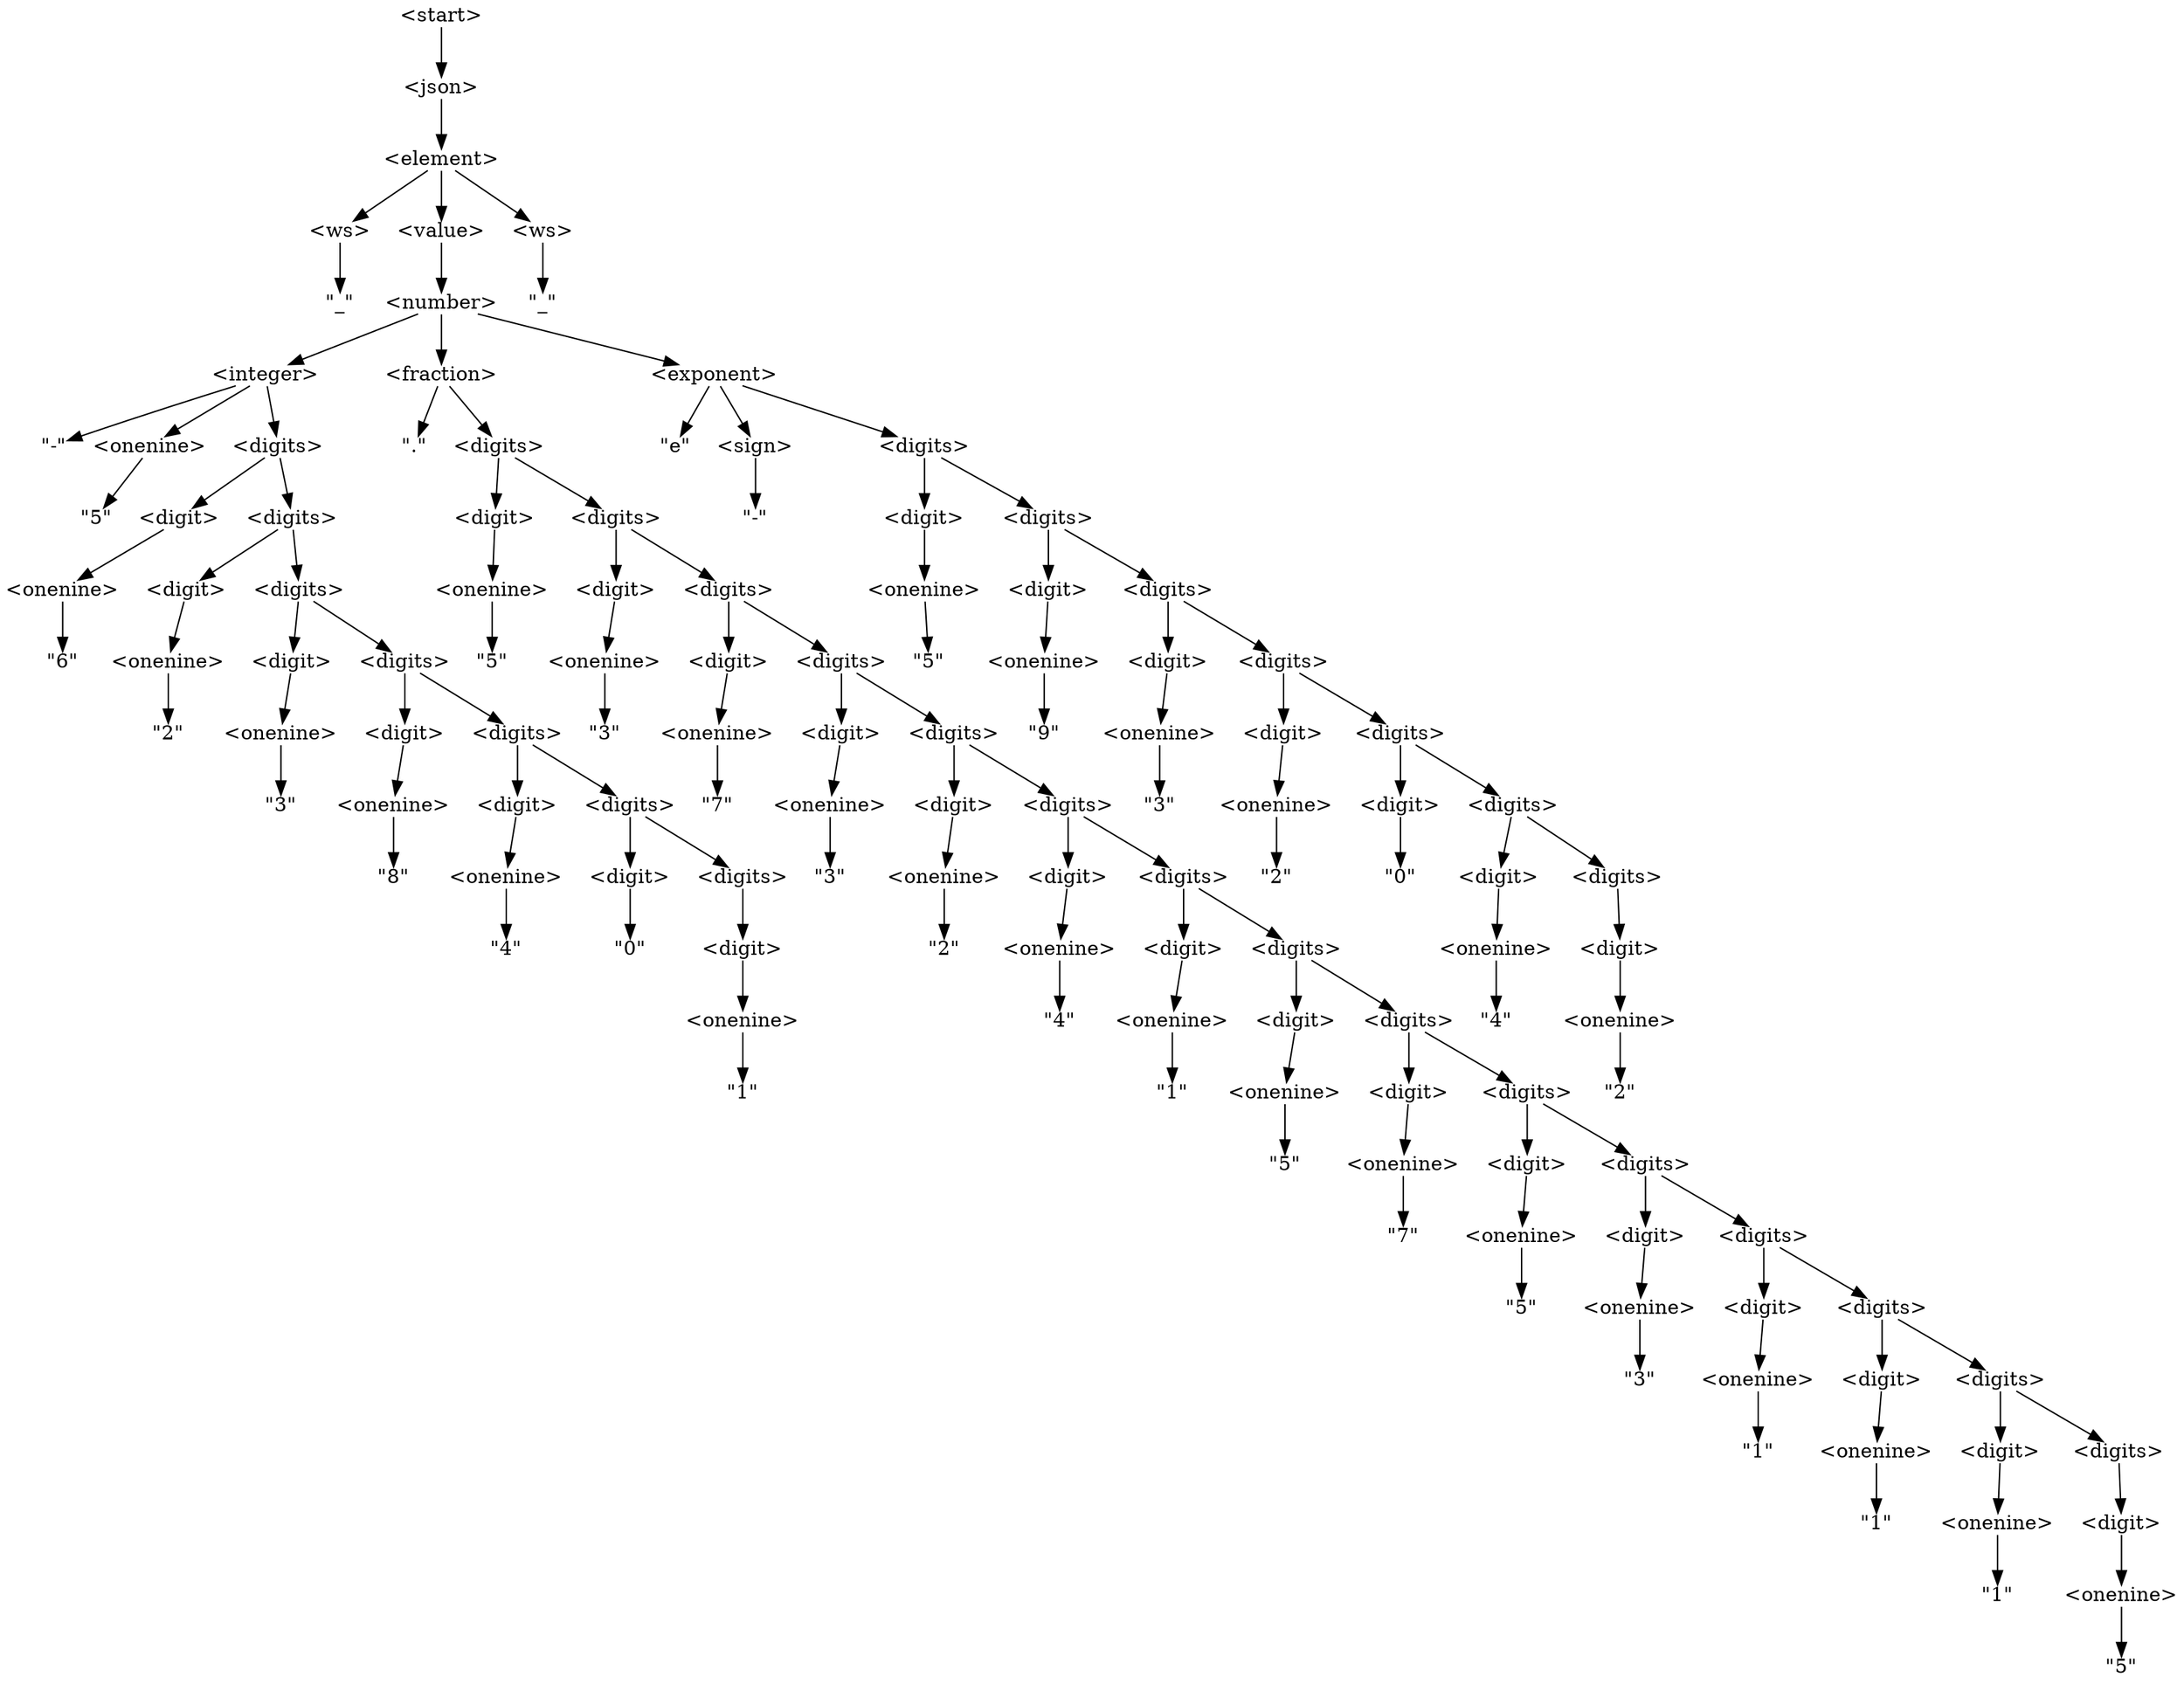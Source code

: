 digraph DerivationTree {

    node [shape=plain];

    n1 [label="\<start\>"];
    n2 [label="\<json\>"];
    n1 -> n2;

    n3 [label="\<element\>"];
    n2 -> n3;

    n4 [label="\<ws\>"];
    n3 -> n4;

    n5 [label="\<value\>"];
    n3 -> n5;

    n6 [label="\<ws\>"];
    n3 -> n6;

    n7 [label="\"_\""];
    n4 -> n7;

    n8 [label="\<number\>"];
    n5 -> n8;

    n9 [label="\"_\""];
    n6 -> n9;

    n10 [label="\<integer\>"];
    n8 -> n10;

    n11 [label="\<fraction\>"];
    n8 -> n11;

    n12 [label="\<exponent\>"];
    n8 -> n12;

    n13 [label="\"-\""];
    n10 -> n13;

    n14 [label="\<onenine\>"];
    n10 -> n14;

    n15 [label="\<digits\>"];
    n10 -> n15;

    n16 [label="\".\""];
    n11 -> n16;

    n17 [label="\<digits\>"];
    n11 -> n17;

    n18 [label="\"e\""];
    n12 -> n18;

    n19 [label="\<sign\>"];
    n12 -> n19;

    n20 [label="\<digits\>"];
    n12 -> n20;

    n21 [label="\"5\""];
    n14 -> n21;

    n22 [label="\<digit\>"];
    n15 -> n22;

    n23 [label="\<digits\>"];
    n15 -> n23;

    n24 [label="\<digit\>"];
    n17 -> n24;

    n25 [label="\<digits\>"];
    n17 -> n25;

    n26 [label="\"-\""];
    n19 -> n26;

    n27 [label="\<digit\>"];
    n20 -> n27;

    n28 [label="\<digits\>"];
    n20 -> n28;

    n29 [label="\<onenine\>"];
    n22 -> n29;

    n30 [label="\<digit\>"];
    n23 -> n30;

    n31 [label="\<digits\>"];
    n23 -> n31;

    n32 [label="\<onenine\>"];
    n24 -> n32;

    n33 [label="\<digit\>"];
    n25 -> n33;

    n34 [label="\<digits\>"];
    n25 -> n34;

    n35 [label="\<onenine\>"];
    n27 -> n35;

    n36 [label="\<digit\>"];
    n28 -> n36;

    n37 [label="\<digits\>"];
    n28 -> n37;

    n38 [label="\"6\""];
    n29 -> n38;

    n39 [label="\<onenine\>"];
    n30 -> n39;

    n40 [label="\<digit\>"];
    n31 -> n40;

    n41 [label="\<digits\>"];
    n31 -> n41;

    n42 [label="\"5\""];
    n32 -> n42;

    n43 [label="\<onenine\>"];
    n33 -> n43;

    n44 [label="\<digit\>"];
    n34 -> n44;

    n45 [label="\<digits\>"];
    n34 -> n45;

    n46 [label="\"5\""];
    n35 -> n46;

    n47 [label="\<onenine\>"];
    n36 -> n47;

    n48 [label="\<digit\>"];
    n37 -> n48;

    n49 [label="\<digits\>"];
    n37 -> n49;

    n50 [label="\"2\""];
    n39 -> n50;

    n51 [label="\<onenine\>"];
    n40 -> n51;

    n52 [label="\<digit\>"];
    n41 -> n52;

    n53 [label="\<digits\>"];
    n41 -> n53;

    n54 [label="\"3\""];
    n43 -> n54;

    n55 [label="\<onenine\>"];
    n44 -> n55;

    n56 [label="\<digit\>"];
    n45 -> n56;

    n57 [label="\<digits\>"];
    n45 -> n57;

    n58 [label="\"9\""];
    n47 -> n58;

    n59 [label="\<onenine\>"];
    n48 -> n59;

    n60 [label="\<digit\>"];
    n49 -> n60;

    n61 [label="\<digits\>"];
    n49 -> n61;

    n62 [label="\"3\""];
    n51 -> n62;

    n63 [label="\<onenine\>"];
    n52 -> n63;

    n64 [label="\<digit\>"];
    n53 -> n64;

    n65 [label="\<digits\>"];
    n53 -> n65;

    n66 [label="\"7\""];
    n55 -> n66;

    n67 [label="\<onenine\>"];
    n56 -> n67;

    n68 [label="\<digit\>"];
    n57 -> n68;

    n69 [label="\<digits\>"];
    n57 -> n69;

    n70 [label="\"3\""];
    n59 -> n70;

    n71 [label="\<onenine\>"];
    n60 -> n71;

    n72 [label="\<digit\>"];
    n61 -> n72;

    n73 [label="\<digits\>"];
    n61 -> n73;

    n74 [label="\"8\""];
    n63 -> n74;

    n75 [label="\<onenine\>"];
    n64 -> n75;

    n76 [label="\<digit\>"];
    n65 -> n76;

    n77 [label="\<digits\>"];
    n65 -> n77;

    n78 [label="\"3\""];
    n67 -> n78;

    n79 [label="\<onenine\>"];
    n68 -> n79;

    n80 [label="\<digit\>"];
    n69 -> n80;

    n81 [label="\<digits\>"];
    n69 -> n81;

    n82 [label="\"2\""];
    n71 -> n82;

    n83 [label="\"0\""];
    n72 -> n83;

    n84 [label="\<digit\>"];
    n73 -> n84;

    n85 [label="\<digits\>"];
    n73 -> n85;

    n86 [label="\"4\""];
    n75 -> n86;

    n87 [label="\"0\""];
    n76 -> n87;

    n88 [label="\<digit\>"];
    n77 -> n88;

    n89 [label="\"2\""];
    n79 -> n89;

    n90 [label="\<onenine\>"];
    n80 -> n90;

    n91 [label="\<digit\>"];
    n81 -> n91;

    n92 [label="\<digits\>"];
    n81 -> n92;

    n93 [label="\<onenine\>"];
    n84 -> n93;

    n94 [label="\<digit\>"];
    n85 -> n94;

    n95 [label="\<onenine\>"];
    n88 -> n95;

    n96 [label="\"4\""];
    n90 -> n96;

    n97 [label="\<onenine\>"];
    n91 -> n97;

    n98 [label="\<digit\>"];
    n92 -> n98;

    n99 [label="\<digits\>"];
    n92 -> n99;

    n100 [label="\"4\""];
    n93 -> n100;

    n101 [label="\<onenine\>"];
    n94 -> n101;

    n102 [label="\"1\""];
    n95 -> n102;

    n103 [label="\"1\""];
    n97 -> n103;

    n104 [label="\<onenine\>"];
    n98 -> n104;

    n105 [label="\<digit\>"];
    n99 -> n105;

    n106 [label="\<digits\>"];
    n99 -> n106;

    n107 [label="\"2\""];
    n101 -> n107;

    n108 [label="\"5\""];
    n104 -> n108;

    n109 [label="\<onenine\>"];
    n105 -> n109;

    n110 [label="\<digit\>"];
    n106 -> n110;

    n111 [label="\<digits\>"];
    n106 -> n111;

    n112 [label="\"7\""];
    n109 -> n112;

    n113 [label="\<onenine\>"];
    n110 -> n113;

    n114 [label="\<digit\>"];
    n111 -> n114;

    n115 [label="\<digits\>"];
    n111 -> n115;

    n116 [label="\"5\""];
    n113 -> n116;

    n117 [label="\<onenine\>"];
    n114 -> n117;

    n118 [label="\<digit\>"];
    n115 -> n118;

    n119 [label="\<digits\>"];
    n115 -> n119;

    n120 [label="\"3\""];
    n117 -> n120;

    n121 [label="\<onenine\>"];
    n118 -> n121;

    n122 [label="\<digit\>"];
    n119 -> n122;

    n123 [label="\<digits\>"];
    n119 -> n123;

    n124 [label="\"1\""];
    n121 -> n124;

    n125 [label="\<onenine\>"];
    n122 -> n125;

    n126 [label="\<digit\>"];
    n123 -> n126;

    n127 [label="\<digits\>"];
    n123 -> n127;

    n128 [label="\"1\""];
    n125 -> n128;

    n129 [label="\<onenine\>"];
    n126 -> n129;

    n130 [label="\<digit\>"];
    n127 -> n130;

    n131 [label="\"1\""];
    n129 -> n131;

    n132 [label="\<onenine\>"];
    n130 -> n132;

    n133 [label="\"5\""];
    n132 -> n133;

}